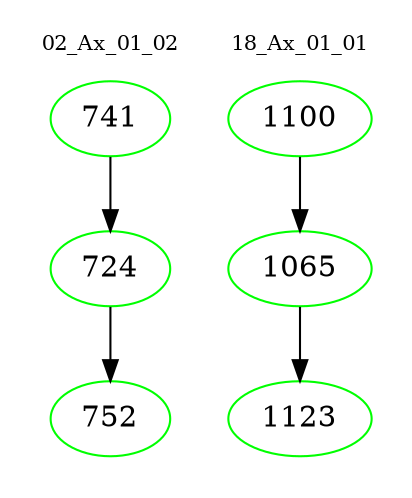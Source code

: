 digraph{
subgraph cluster_0 {
color = white
label = "02_Ax_01_02";
fontsize=10;
T0_741 [label="741", color="green"]
T0_741 -> T0_724 [color="black"]
T0_724 [label="724", color="green"]
T0_724 -> T0_752 [color="black"]
T0_752 [label="752", color="green"]
}
subgraph cluster_1 {
color = white
label = "18_Ax_01_01";
fontsize=10;
T1_1100 [label="1100", color="green"]
T1_1100 -> T1_1065 [color="black"]
T1_1065 [label="1065", color="green"]
T1_1065 -> T1_1123 [color="black"]
T1_1123 [label="1123", color="green"]
}
}
